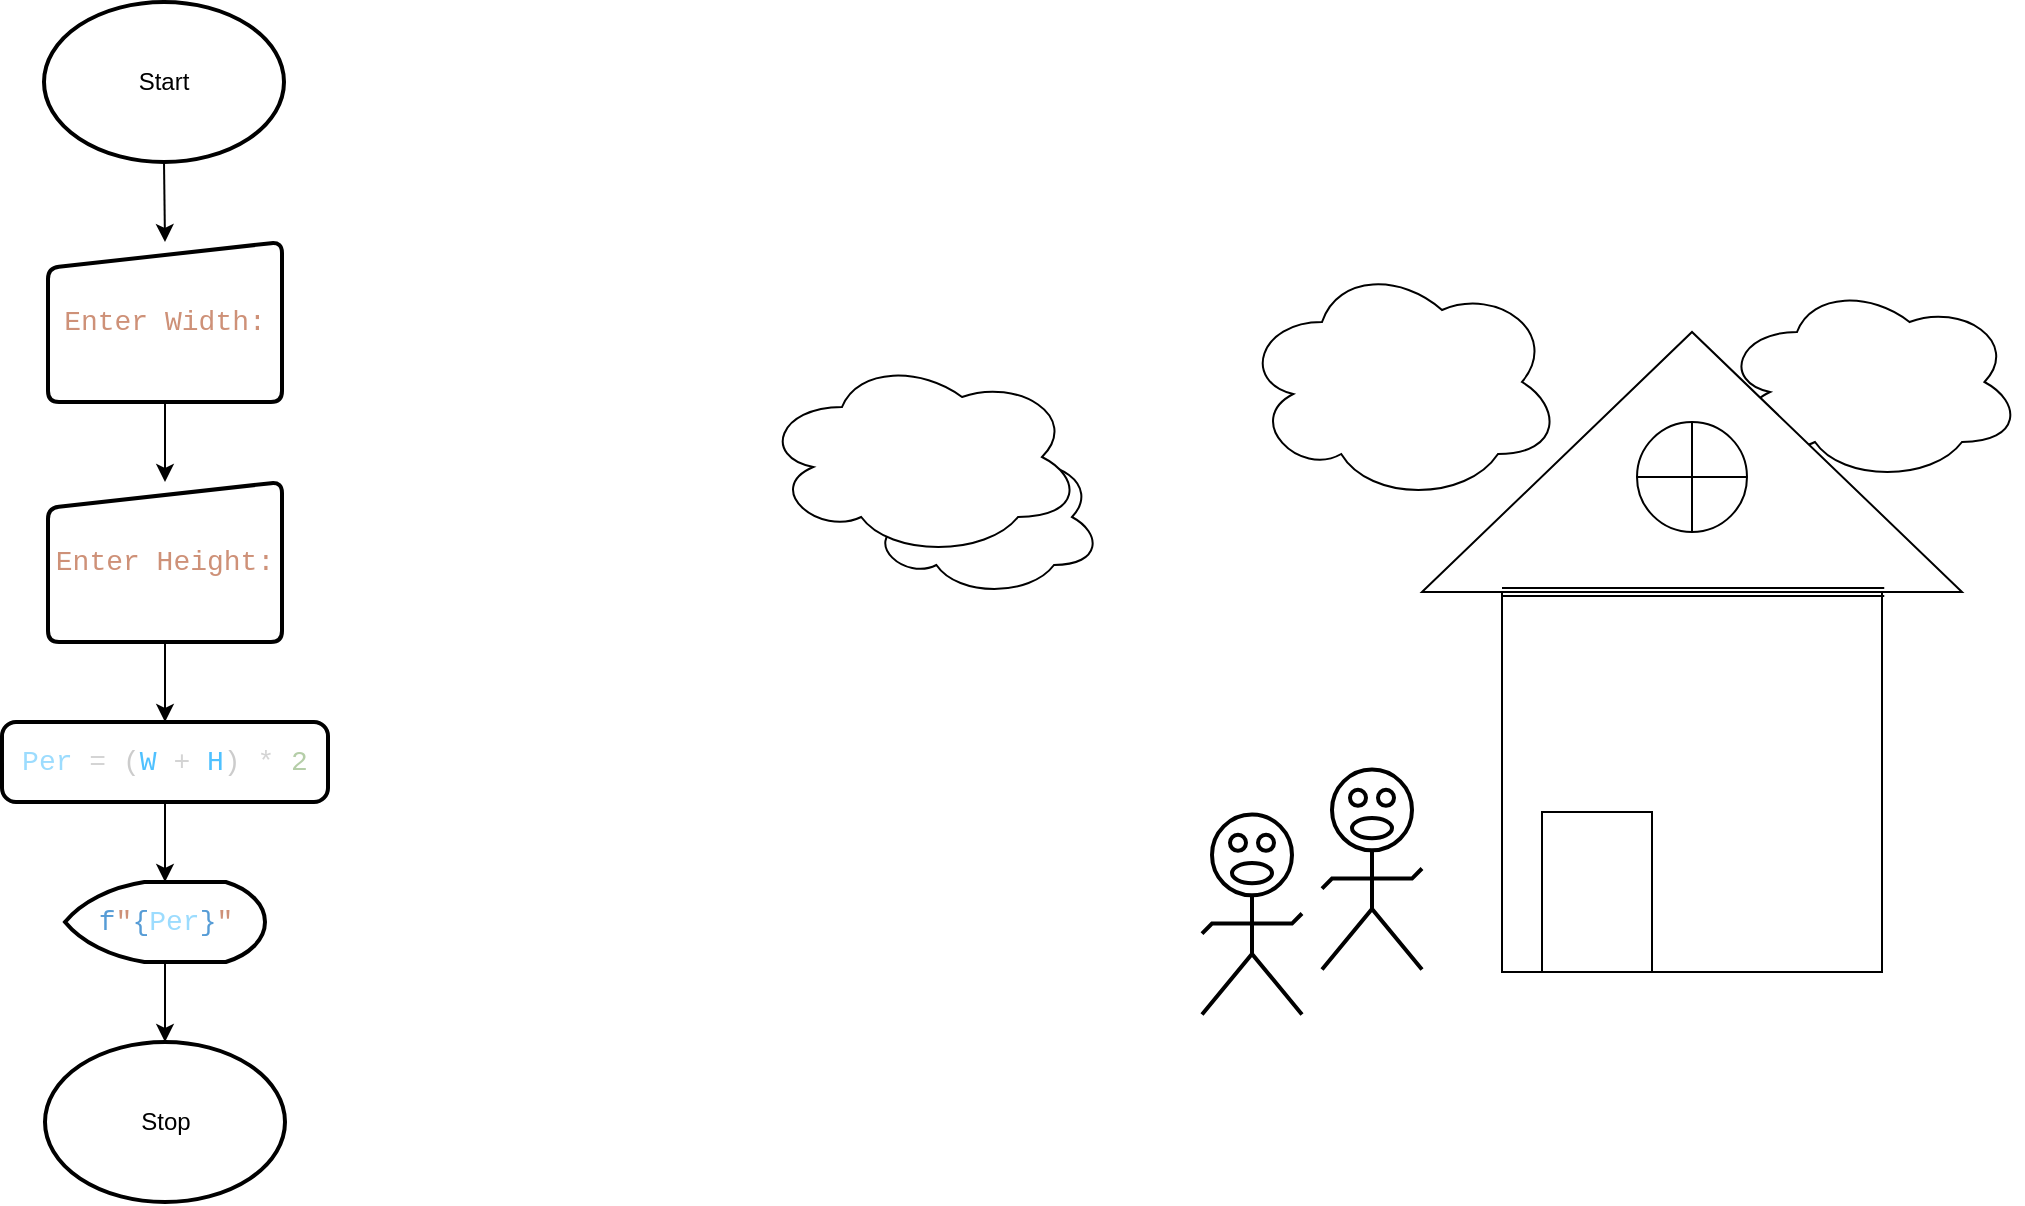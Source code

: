 <mxfile>
    <diagram id="L0pE5Om8eX6vtiVLfcKs" name="Page-1">
        <mxGraphModel dx="593" dy="787" grid="1" gridSize="10" guides="1" tooltips="1" connect="1" arrows="1" fold="1" page="1" pageScale="1" pageWidth="1654" pageHeight="2336" math="0" shadow="0">
            <root>
                <mxCell id="0"/>
                <mxCell id="1" parent="0"/>
                <mxCell id="5" style="edgeStyle=none;html=1;exitX=0.5;exitY=1;exitDx=0;exitDy=0;exitPerimeter=0;entryX=0.5;entryY=0;entryDx=0;entryDy=0;" edge="1" parent="1" source="2" target="3">
                    <mxGeometry relative="1" as="geometry"/>
                </mxCell>
                <mxCell id="2" value="Start" style="strokeWidth=2;html=1;shape=mxgraph.flowchart.start_1;whiteSpace=wrap;" vertex="1" parent="1">
                    <mxGeometry x="541" y="40" width="120" height="80" as="geometry"/>
                </mxCell>
                <mxCell id="6" style="edgeStyle=none;html=1;exitX=0.5;exitY=1;exitDx=0;exitDy=0;entryX=0.5;entryY=0;entryDx=0;entryDy=0;" edge="1" parent="1" source="3" target="4">
                    <mxGeometry relative="1" as="geometry"/>
                </mxCell>
                <mxCell id="3" value="&lt;div style=&quot;color: rgb(204, 204, 204); font-family: Consolas, &amp;quot;Courier New&amp;quot;, monospace; font-size: 14px; line-height: 19px;&quot;&gt;&lt;span style=&quot;color: rgb(206, 145, 120);&quot;&gt;Enter Width: &lt;/span&gt;&lt;/div&gt;" style="html=1;strokeWidth=2;shape=manualInput;whiteSpace=wrap;rounded=1;size=13;arcSize=11;" vertex="1" parent="1">
                    <mxGeometry x="543" y="160" width="117" height="80" as="geometry"/>
                </mxCell>
                <mxCell id="8" style="edgeStyle=none;html=1;exitX=0.5;exitY=1;exitDx=0;exitDy=0;entryX=0.5;entryY=0;entryDx=0;entryDy=0;" edge="1" parent="1" source="4" target="7">
                    <mxGeometry relative="1" as="geometry"/>
                </mxCell>
                <mxCell id="4" value="&lt;div style=&quot;color: rgb(204, 204, 204); font-family: Consolas, &amp;quot;Courier New&amp;quot;, monospace; font-size: 14px; line-height: 19px;&quot;&gt;&lt;span style=&quot;color: rgb(206, 145, 120);&quot;&gt;Enter Height: &lt;/span&gt;&lt;/div&gt;" style="html=1;strokeWidth=2;shape=manualInput;whiteSpace=wrap;rounded=1;size=13;arcSize=11;" vertex="1" parent="1">
                    <mxGeometry x="543" y="280" width="117" height="80" as="geometry"/>
                </mxCell>
                <mxCell id="10" style="edgeStyle=none;html=1;exitX=0.5;exitY=1;exitDx=0;exitDy=0;entryX=0.5;entryY=0;entryDx=0;entryDy=0;entryPerimeter=0;" edge="1" parent="1" source="7" target="9">
                    <mxGeometry relative="1" as="geometry"/>
                </mxCell>
                <mxCell id="7" value="&lt;div style=&quot;color: rgb(204, 204, 204); font-family: Consolas, &amp;quot;Courier New&amp;quot;, monospace; font-size: 14px; line-height: 19px;&quot;&gt;&lt;span style=&quot;color: rgb(156, 220, 254);&quot;&gt;Per&lt;/span&gt; &lt;span style=&quot;color: rgb(212, 212, 212);&quot;&gt;=&lt;/span&gt; (&lt;span style=&quot;color: rgb(79, 193, 255);&quot;&gt;W&lt;/span&gt; &lt;span style=&quot;color: rgb(212, 212, 212);&quot;&gt;+&lt;/span&gt; &lt;span style=&quot;color: rgb(79, 193, 255);&quot;&gt;H&lt;/span&gt;) &lt;span style=&quot;color: rgb(212, 212, 212);&quot;&gt;*&lt;/span&gt; &lt;span style=&quot;color: rgb(181, 206, 168);&quot;&gt;2&lt;/span&gt;&lt;/div&gt;" style="rounded=1;whiteSpace=wrap;html=1;absoluteArcSize=1;arcSize=14;strokeWidth=2;labelBackgroundColor=none;" vertex="1" parent="1">
                    <mxGeometry x="520" y="400" width="163" height="40" as="geometry"/>
                </mxCell>
                <mxCell id="13" style="edgeStyle=none;html=1;exitX=0.5;exitY=1;exitDx=0;exitDy=0;exitPerimeter=0;entryX=0.5;entryY=0;entryDx=0;entryDy=0;entryPerimeter=0;" edge="1" parent="1" source="9" target="12">
                    <mxGeometry relative="1" as="geometry"/>
                </mxCell>
                <mxCell id="9" value="&lt;div style=&quot;color: rgb(204, 204, 204); font-family: Consolas, &amp;quot;Courier New&amp;quot;, monospace; font-size: 14px; line-height: 19px;&quot;&gt;&lt;span style=&quot;color: rgb(86, 156, 214);&quot;&gt;f&lt;/span&gt;&lt;span style=&quot;color: rgb(206, 145, 120);&quot;&gt;&quot;&lt;/span&gt;&lt;span style=&quot;color: rgb(86, 156, 214);&quot;&gt;{&lt;/span&gt;&lt;span style=&quot;color: rgb(156, 220, 254);&quot;&gt;Per&lt;/span&gt;&lt;span style=&quot;color: rgb(86, 156, 214);&quot;&gt;}&lt;/span&gt;&lt;span style=&quot;color: rgb(206, 145, 120);&quot;&gt;&quot;&lt;/span&gt;&lt;/div&gt;" style="strokeWidth=2;html=1;shape=mxgraph.flowchart.display;whiteSpace=wrap;labelBackgroundColor=none;" vertex="1" parent="1">
                    <mxGeometry x="551.5" y="480" width="100" height="40" as="geometry"/>
                </mxCell>
                <mxCell id="12" value="Stop" style="strokeWidth=2;html=1;shape=mxgraph.flowchart.start_1;whiteSpace=wrap;" vertex="1" parent="1">
                    <mxGeometry x="541.5" y="560" width="120" height="80" as="geometry"/>
                </mxCell>
                <mxCell id="16" value="" style="ellipse;shape=cloud;whiteSpace=wrap;html=1;labelBackgroundColor=none;" vertex="1" parent="1">
                    <mxGeometry x="950" y="257.5" width="120" height="80" as="geometry"/>
                </mxCell>
                <mxCell id="17" value="" style="ellipse;shape=cloud;whiteSpace=wrap;html=1;labelBackgroundColor=none;" vertex="1" parent="1">
                    <mxGeometry x="1140" y="170" width="160" height="120" as="geometry"/>
                </mxCell>
                <mxCell id="18" value="" style="ellipse;shape=cloud;whiteSpace=wrap;html=1;labelBackgroundColor=none;" vertex="1" parent="1">
                    <mxGeometry x="1380" y="180" width="150" height="100" as="geometry"/>
                </mxCell>
                <mxCell id="19" value="" style="ellipse;shape=cloud;whiteSpace=wrap;html=1;labelBackgroundColor=none;" vertex="1" parent="1">
                    <mxGeometry x="900" y="217.5" width="160" height="100" as="geometry"/>
                </mxCell>
                <mxCell id="21" value="" style="whiteSpace=wrap;html=1;aspect=fixed;labelBackgroundColor=none;" vertex="1" parent="1">
                    <mxGeometry x="1270" y="335" width="190" height="190" as="geometry"/>
                </mxCell>
                <mxCell id="22" value="" style="triangle;whiteSpace=wrap;html=1;labelBackgroundColor=none;rotation=-90;" vertex="1" parent="1">
                    <mxGeometry x="1300" y="135" width="130" height="270" as="geometry"/>
                </mxCell>
                <mxCell id="23" value="" style="rounded=0;whiteSpace=wrap;html=1;labelBackgroundColor=none;rotation=-90;" vertex="1" parent="1">
                    <mxGeometry x="1277.5" y="457.5" width="80" height="55" as="geometry"/>
                </mxCell>
                <mxCell id="24" value="" style="ellipse;whiteSpace=wrap;html=1;aspect=fixed;labelBackgroundColor=none;rotation=-45;" vertex="1" parent="1">
                    <mxGeometry x="1337.5" y="250" width="55" height="55" as="geometry"/>
                </mxCell>
                <mxCell id="27" value="" style="endArrow=none;html=1;entryX=1;entryY=1;entryDx=0;entryDy=0;exitX=0;exitY=0;exitDx=0;exitDy=0;" edge="1" parent="1" source="24" target="24">
                    <mxGeometry width="50" height="50" relative="1" as="geometry">
                        <mxPoint x="1337.5" y="280" as="sourcePoint"/>
                        <mxPoint x="1387.5" y="230" as="targetPoint"/>
                    </mxGeometry>
                </mxCell>
                <mxCell id="28" value="" style="endArrow=none;html=1;entryX=1;entryY=0;entryDx=0;entryDy=0;exitX=0;exitY=1;exitDx=0;exitDy=0;" edge="1" parent="1" source="24" target="24">
                    <mxGeometry width="50" height="50" relative="1" as="geometry">
                        <mxPoint x="1320" y="300" as="sourcePoint"/>
                        <mxPoint x="1370" y="250" as="targetPoint"/>
                    </mxGeometry>
                </mxCell>
                <mxCell id="29" value="" style="shape=link;html=1;entryX=0;entryY=0.856;entryDx=0;entryDy=0;entryPerimeter=0;exitX=0;exitY=0;exitDx=0;exitDy=0;" edge="1" parent="1" source="21" target="22">
                    <mxGeometry width="100" relative="1" as="geometry">
                        <mxPoint x="1268" y="335" as="sourcePoint"/>
                        <mxPoint x="1367.5" y="335" as="targetPoint"/>
                    </mxGeometry>
                </mxCell>
                <mxCell id="30" value="" style="verticalLabelPosition=bottom;html=1;verticalAlign=top;strokeWidth=2;shape=mxgraph.lean_mapping.verbal;pointerEvents=1;labelBackgroundColor=none;" vertex="1" parent="1">
                    <mxGeometry x="1180" y="423.75" width="50" height="100" as="geometry"/>
                </mxCell>
                <mxCell id="31" value="" style="verticalLabelPosition=bottom;html=1;verticalAlign=top;strokeWidth=2;shape=mxgraph.lean_mapping.verbal;pointerEvents=1;labelBackgroundColor=none;" vertex="1" parent="1">
                    <mxGeometry x="1120" y="446.25" width="50" height="100" as="geometry"/>
                </mxCell>
            </root>
        </mxGraphModel>
    </diagram>
</mxfile>